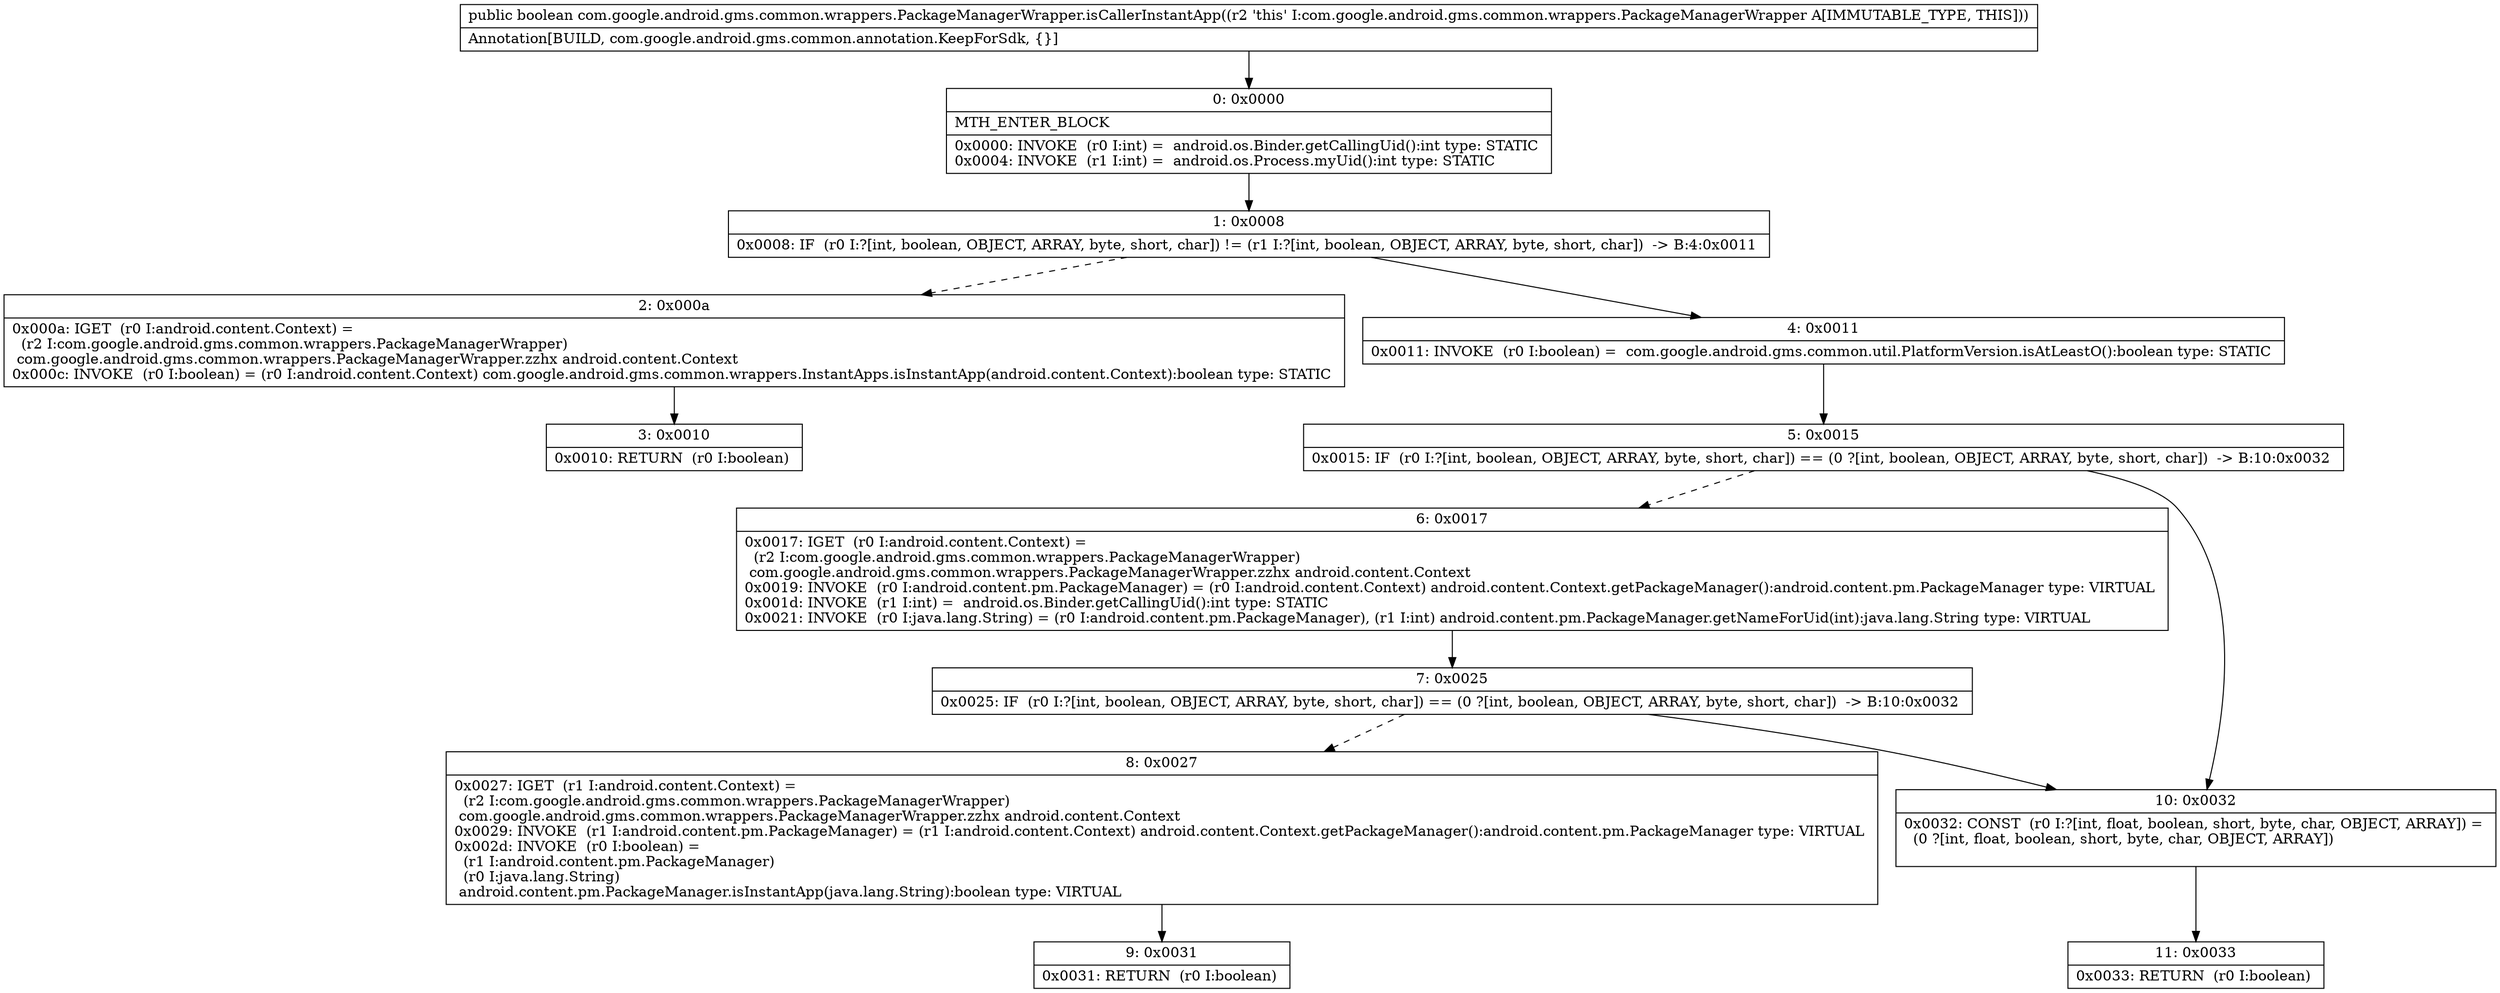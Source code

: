digraph "CFG forcom.google.android.gms.common.wrappers.PackageManagerWrapper.isCallerInstantApp()Z" {
Node_0 [shape=record,label="{0\:\ 0x0000|MTH_ENTER_BLOCK\l|0x0000: INVOKE  (r0 I:int) =  android.os.Binder.getCallingUid():int type: STATIC \l0x0004: INVOKE  (r1 I:int) =  android.os.Process.myUid():int type: STATIC \l}"];
Node_1 [shape=record,label="{1\:\ 0x0008|0x0008: IF  (r0 I:?[int, boolean, OBJECT, ARRAY, byte, short, char]) != (r1 I:?[int, boolean, OBJECT, ARRAY, byte, short, char])  \-\> B:4:0x0011 \l}"];
Node_2 [shape=record,label="{2\:\ 0x000a|0x000a: IGET  (r0 I:android.content.Context) = \l  (r2 I:com.google.android.gms.common.wrappers.PackageManagerWrapper)\l com.google.android.gms.common.wrappers.PackageManagerWrapper.zzhx android.content.Context \l0x000c: INVOKE  (r0 I:boolean) = (r0 I:android.content.Context) com.google.android.gms.common.wrappers.InstantApps.isInstantApp(android.content.Context):boolean type: STATIC \l}"];
Node_3 [shape=record,label="{3\:\ 0x0010|0x0010: RETURN  (r0 I:boolean) \l}"];
Node_4 [shape=record,label="{4\:\ 0x0011|0x0011: INVOKE  (r0 I:boolean) =  com.google.android.gms.common.util.PlatformVersion.isAtLeastO():boolean type: STATIC \l}"];
Node_5 [shape=record,label="{5\:\ 0x0015|0x0015: IF  (r0 I:?[int, boolean, OBJECT, ARRAY, byte, short, char]) == (0 ?[int, boolean, OBJECT, ARRAY, byte, short, char])  \-\> B:10:0x0032 \l}"];
Node_6 [shape=record,label="{6\:\ 0x0017|0x0017: IGET  (r0 I:android.content.Context) = \l  (r2 I:com.google.android.gms.common.wrappers.PackageManagerWrapper)\l com.google.android.gms.common.wrappers.PackageManagerWrapper.zzhx android.content.Context \l0x0019: INVOKE  (r0 I:android.content.pm.PackageManager) = (r0 I:android.content.Context) android.content.Context.getPackageManager():android.content.pm.PackageManager type: VIRTUAL \l0x001d: INVOKE  (r1 I:int) =  android.os.Binder.getCallingUid():int type: STATIC \l0x0021: INVOKE  (r0 I:java.lang.String) = (r0 I:android.content.pm.PackageManager), (r1 I:int) android.content.pm.PackageManager.getNameForUid(int):java.lang.String type: VIRTUAL \l}"];
Node_7 [shape=record,label="{7\:\ 0x0025|0x0025: IF  (r0 I:?[int, boolean, OBJECT, ARRAY, byte, short, char]) == (0 ?[int, boolean, OBJECT, ARRAY, byte, short, char])  \-\> B:10:0x0032 \l}"];
Node_8 [shape=record,label="{8\:\ 0x0027|0x0027: IGET  (r1 I:android.content.Context) = \l  (r2 I:com.google.android.gms.common.wrappers.PackageManagerWrapper)\l com.google.android.gms.common.wrappers.PackageManagerWrapper.zzhx android.content.Context \l0x0029: INVOKE  (r1 I:android.content.pm.PackageManager) = (r1 I:android.content.Context) android.content.Context.getPackageManager():android.content.pm.PackageManager type: VIRTUAL \l0x002d: INVOKE  (r0 I:boolean) = \l  (r1 I:android.content.pm.PackageManager)\l  (r0 I:java.lang.String)\l android.content.pm.PackageManager.isInstantApp(java.lang.String):boolean type: VIRTUAL \l}"];
Node_9 [shape=record,label="{9\:\ 0x0031|0x0031: RETURN  (r0 I:boolean) \l}"];
Node_10 [shape=record,label="{10\:\ 0x0032|0x0032: CONST  (r0 I:?[int, float, boolean, short, byte, char, OBJECT, ARRAY]) = \l  (0 ?[int, float, boolean, short, byte, char, OBJECT, ARRAY])\l \l}"];
Node_11 [shape=record,label="{11\:\ 0x0033|0x0033: RETURN  (r0 I:boolean) \l}"];
MethodNode[shape=record,label="{public boolean com.google.android.gms.common.wrappers.PackageManagerWrapper.isCallerInstantApp((r2 'this' I:com.google.android.gms.common.wrappers.PackageManagerWrapper A[IMMUTABLE_TYPE, THIS]))  | Annotation[BUILD, com.google.android.gms.common.annotation.KeepForSdk, \{\}]\l}"];
MethodNode -> Node_0;
Node_0 -> Node_1;
Node_1 -> Node_2[style=dashed];
Node_1 -> Node_4;
Node_2 -> Node_3;
Node_4 -> Node_5;
Node_5 -> Node_6[style=dashed];
Node_5 -> Node_10;
Node_6 -> Node_7;
Node_7 -> Node_8[style=dashed];
Node_7 -> Node_10;
Node_8 -> Node_9;
Node_10 -> Node_11;
}

